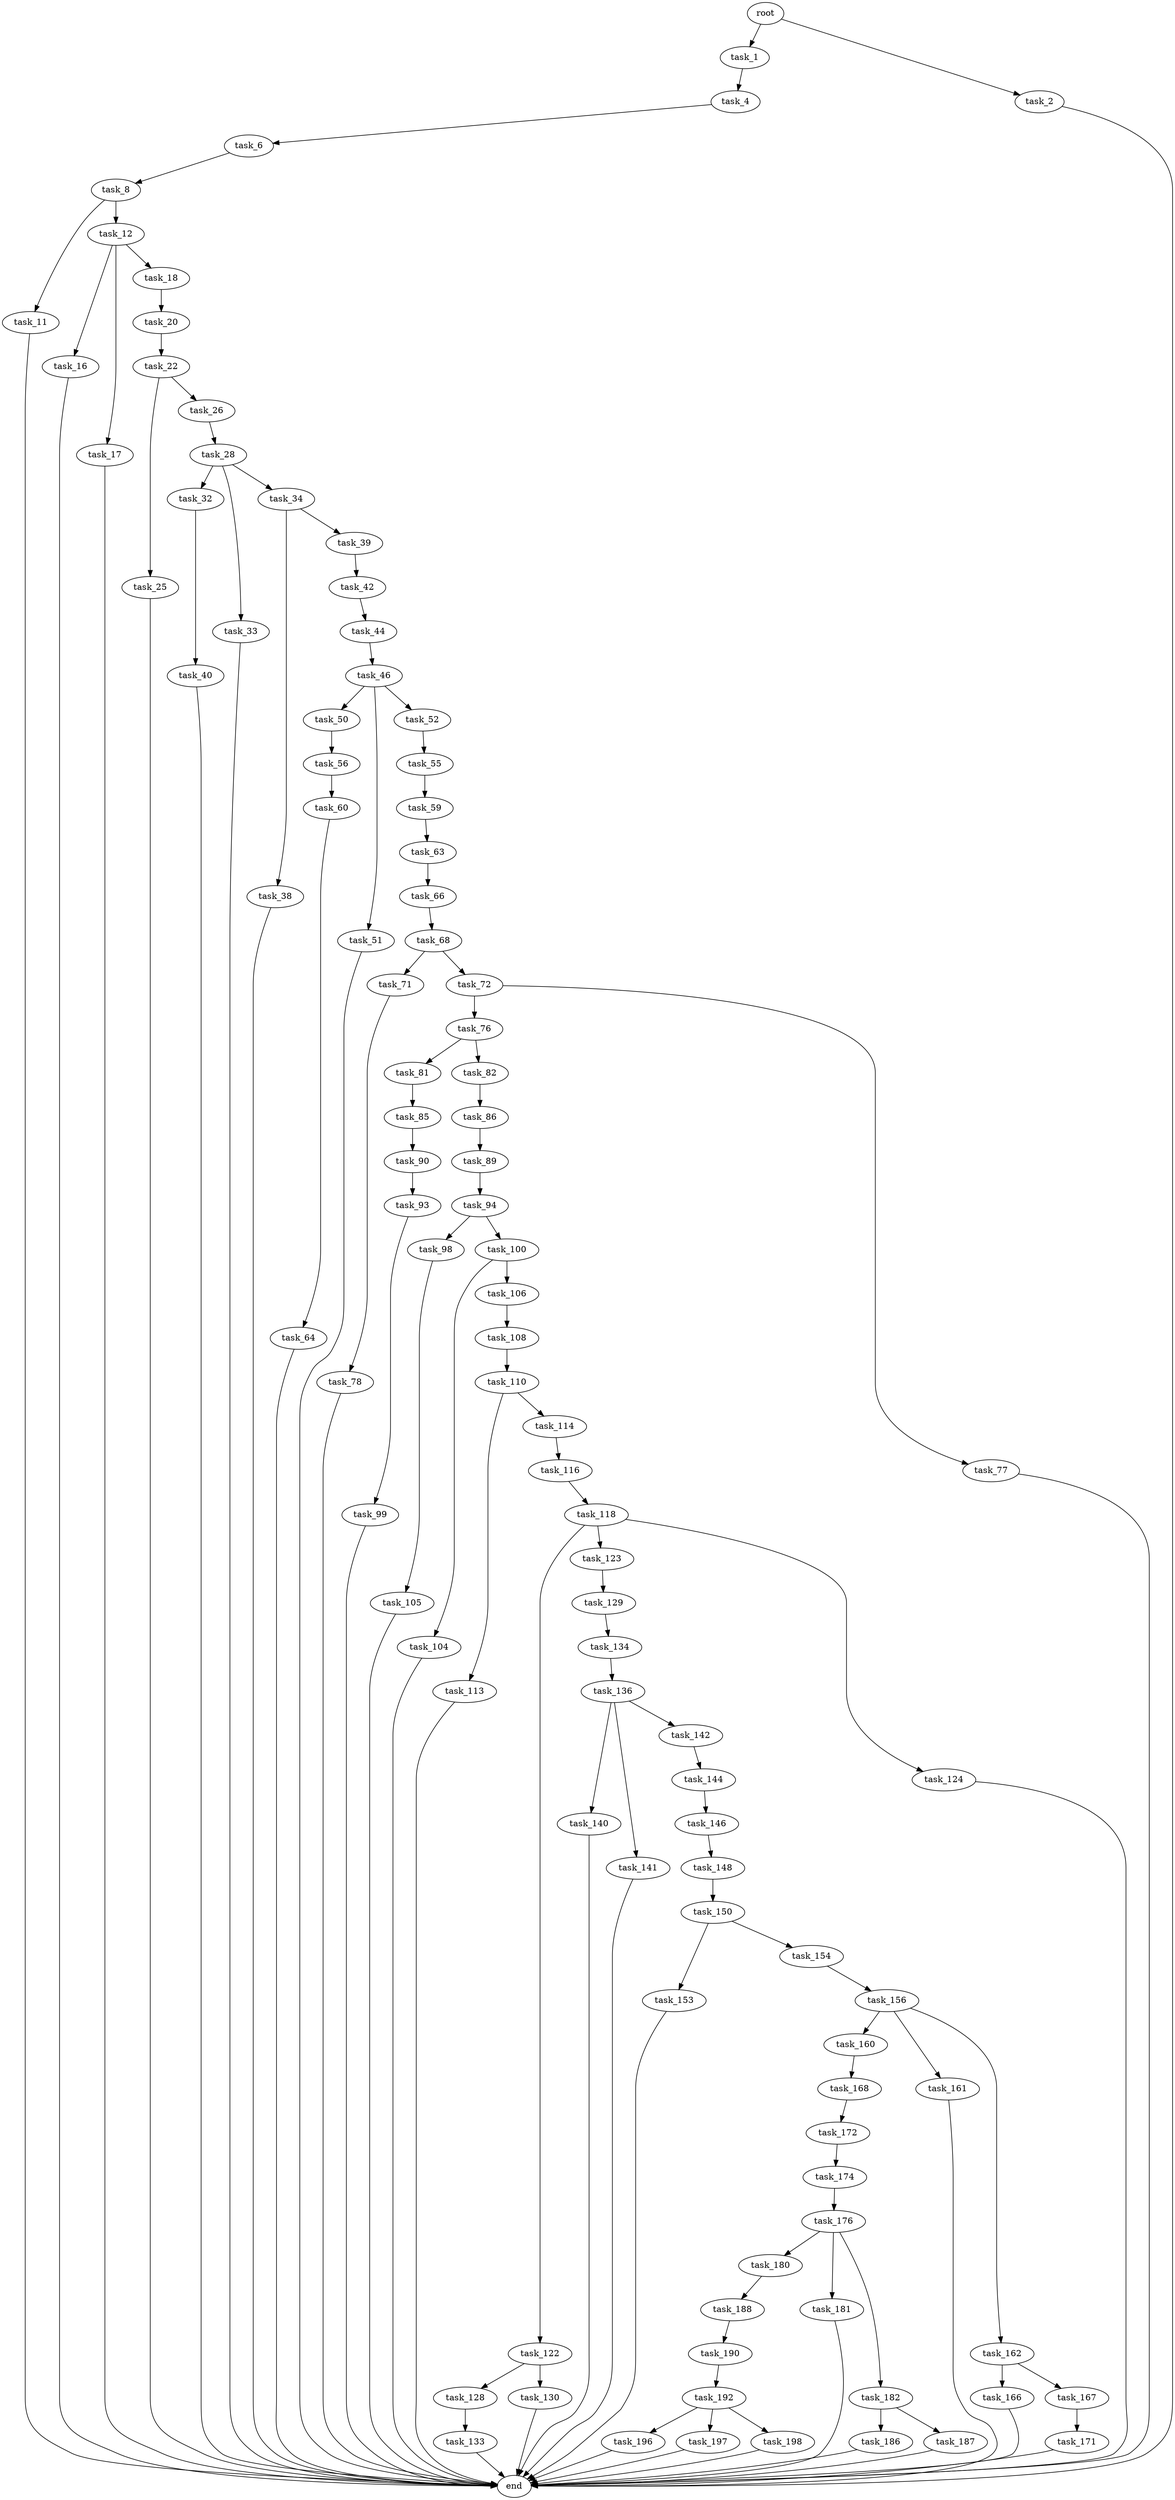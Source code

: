 digraph G {
  root [size="0.000000"];
  task_1 [size="19764542951.000000"];
  task_2 [size="32532326540.000000"];
  task_4 [size="8589934592.000000"];
  task_6 [size="549755813888.000000"];
  task_8 [size="1007618365.000000"];
  task_11 [size="44541231778.000000"];
  task_12 [size="520400157564.000000"];
  task_16 [size="240463472220.000000"];
  task_17 [size="134217728000.000000"];
  task_18 [size="549755813888.000000"];
  task_20 [size="12588022620.000000"];
  task_22 [size="483913148393.000000"];
  task_25 [size="3703494208.000000"];
  task_26 [size="231928233984.000000"];
  task_28 [size="18991174772.000000"];
  task_32 [size="21022473481.000000"];
  task_33 [size="369668297467.000000"];
  task_34 [size="231928233984.000000"];
  task_38 [size="3279732389.000000"];
  task_39 [size="83708941644.000000"];
  task_40 [size="2393331820.000000"];
  task_42 [size="404062395571.000000"];
  task_44 [size="2767828880.000000"];
  task_46 [size="153057000377.000000"];
  task_50 [size="549755813888.000000"];
  task_51 [size="32771457645.000000"];
  task_52 [size="1073741824000.000000"];
  task_55 [size="231928233984.000000"];
  task_56 [size="7539039918.000000"];
  task_59 [size="612053806645.000000"];
  task_60 [size="231928233984.000000"];
  task_63 [size="5724929245.000000"];
  task_64 [size="10190816565.000000"];
  task_66 [size="25607495486.000000"];
  task_68 [size="16726788825.000000"];
  task_71 [size="231928233984.000000"];
  task_72 [size="103122006995.000000"];
  task_76 [size="231928233984.000000"];
  task_77 [size="69530888927.000000"];
  task_78 [size="2055071060.000000"];
  task_81 [size="605047551037.000000"];
  task_82 [size="1817644718.000000"];
  task_85 [size="903323318233.000000"];
  task_86 [size="6558517128.000000"];
  task_89 [size="195765722953.000000"];
  task_90 [size="68719476736.000000"];
  task_93 [size="629461369308.000000"];
  task_94 [size="14510322967.000000"];
  task_98 [size="1178017327.000000"];
  task_99 [size="4027131978.000000"];
  task_100 [size="25788922893.000000"];
  task_104 [size="10101141132.000000"];
  task_105 [size="284507636028.000000"];
  task_106 [size="409479358234.000000"];
  task_108 [size="25831925581.000000"];
  task_110 [size="8517346146.000000"];
  task_113 [size="109605259315.000000"];
  task_114 [size="1906560941.000000"];
  task_116 [size="402925406578.000000"];
  task_118 [size="872983466264.000000"];
  task_122 [size="125729752472.000000"];
  task_123 [size="231928233984.000000"];
  task_124 [size="1961794730.000000"];
  task_128 [size="41397344676.000000"];
  task_129 [size="549755813888.000000"];
  task_130 [size="38895854151.000000"];
  task_133 [size="549755813888.000000"];
  task_134 [size="41757764740.000000"];
  task_136 [size="164335981417.000000"];
  task_140 [size="368293445632.000000"];
  task_141 [size="82281780529.000000"];
  task_142 [size="68719476736.000000"];
  task_144 [size="399286275009.000000"];
  task_146 [size="11852739139.000000"];
  task_148 [size="85442426747.000000"];
  task_150 [size="1073741824000.000000"];
  task_153 [size="368293445632.000000"];
  task_154 [size="368293445632.000000"];
  task_156 [size="549755813888.000000"];
  task_160 [size="14541201406.000000"];
  task_161 [size="549755813888.000000"];
  task_162 [size="45253774638.000000"];
  task_166 [size="757787278.000000"];
  task_167 [size="8589934592.000000"];
  task_168 [size="791283030091.000000"];
  task_171 [size="73588979021.000000"];
  task_172 [size="28991029248.000000"];
  task_174 [size="68719476736.000000"];
  task_176 [size="28991029248.000000"];
  task_180 [size="134217728000.000000"];
  task_181 [size="1481795686.000000"];
  task_182 [size="192411911279.000000"];
  task_186 [size="8705532751.000000"];
  task_187 [size="231928233984.000000"];
  task_188 [size="14221053774.000000"];
  task_190 [size="9078408851.000000"];
  task_192 [size="8589934592.000000"];
  task_196 [size="9806645832.000000"];
  task_197 [size="160761572239.000000"];
  task_198 [size="386608073461.000000"];
  end [size="0.000000"];

  root -> task_1 [size="1.000000"];
  root -> task_2 [size="1.000000"];
  task_1 -> task_4 [size="536870912.000000"];
  task_2 -> end [size="1.000000"];
  task_4 -> task_6 [size="33554432.000000"];
  task_6 -> task_8 [size="536870912.000000"];
  task_8 -> task_11 [size="33554432.000000"];
  task_8 -> task_12 [size="33554432.000000"];
  task_11 -> end [size="1.000000"];
  task_12 -> task_16 [size="838860800.000000"];
  task_12 -> task_17 [size="838860800.000000"];
  task_12 -> task_18 [size="838860800.000000"];
  task_16 -> end [size="1.000000"];
  task_17 -> end [size="1.000000"];
  task_18 -> task_20 [size="536870912.000000"];
  task_20 -> task_22 [size="33554432.000000"];
  task_22 -> task_25 [size="411041792.000000"];
  task_22 -> task_26 [size="411041792.000000"];
  task_25 -> end [size="1.000000"];
  task_26 -> task_28 [size="301989888.000000"];
  task_28 -> task_32 [size="301989888.000000"];
  task_28 -> task_33 [size="301989888.000000"];
  task_28 -> task_34 [size="301989888.000000"];
  task_32 -> task_40 [size="411041792.000000"];
  task_33 -> end [size="1.000000"];
  task_34 -> task_38 [size="301989888.000000"];
  task_34 -> task_39 [size="301989888.000000"];
  task_38 -> end [size="1.000000"];
  task_39 -> task_42 [size="134217728.000000"];
  task_40 -> end [size="1.000000"];
  task_42 -> task_44 [size="536870912.000000"];
  task_44 -> task_46 [size="75497472.000000"];
  task_46 -> task_50 [size="301989888.000000"];
  task_46 -> task_51 [size="301989888.000000"];
  task_46 -> task_52 [size="301989888.000000"];
  task_50 -> task_56 [size="536870912.000000"];
  task_51 -> end [size="1.000000"];
  task_52 -> task_55 [size="838860800.000000"];
  task_55 -> task_59 [size="301989888.000000"];
  task_56 -> task_60 [size="301989888.000000"];
  task_59 -> task_63 [size="679477248.000000"];
  task_60 -> task_64 [size="301989888.000000"];
  task_63 -> task_66 [size="536870912.000000"];
  task_64 -> end [size="1.000000"];
  task_66 -> task_68 [size="33554432.000000"];
  task_68 -> task_71 [size="679477248.000000"];
  task_68 -> task_72 [size="679477248.000000"];
  task_71 -> task_78 [size="301989888.000000"];
  task_72 -> task_76 [size="411041792.000000"];
  task_72 -> task_77 [size="411041792.000000"];
  task_76 -> task_81 [size="301989888.000000"];
  task_76 -> task_82 [size="301989888.000000"];
  task_77 -> end [size="1.000000"];
  task_78 -> end [size="1.000000"];
  task_81 -> task_85 [size="536870912.000000"];
  task_82 -> task_86 [size="75497472.000000"];
  task_85 -> task_90 [size="838860800.000000"];
  task_86 -> task_89 [size="301989888.000000"];
  task_89 -> task_94 [size="301989888.000000"];
  task_90 -> task_93 [size="134217728.000000"];
  task_93 -> task_99 [size="536870912.000000"];
  task_94 -> task_98 [size="679477248.000000"];
  task_94 -> task_100 [size="679477248.000000"];
  task_98 -> task_105 [size="134217728.000000"];
  task_99 -> end [size="1.000000"];
  task_100 -> task_104 [size="411041792.000000"];
  task_100 -> task_106 [size="411041792.000000"];
  task_104 -> end [size="1.000000"];
  task_105 -> end [size="1.000000"];
  task_106 -> task_108 [size="301989888.000000"];
  task_108 -> task_110 [size="536870912.000000"];
  task_110 -> task_113 [size="838860800.000000"];
  task_110 -> task_114 [size="838860800.000000"];
  task_113 -> end [size="1.000000"];
  task_114 -> task_116 [size="33554432.000000"];
  task_116 -> task_118 [size="301989888.000000"];
  task_118 -> task_122 [size="536870912.000000"];
  task_118 -> task_123 [size="536870912.000000"];
  task_118 -> task_124 [size="536870912.000000"];
  task_122 -> task_128 [size="209715200.000000"];
  task_122 -> task_130 [size="209715200.000000"];
  task_123 -> task_129 [size="301989888.000000"];
  task_124 -> end [size="1.000000"];
  task_128 -> task_133 [size="134217728.000000"];
  task_129 -> task_134 [size="536870912.000000"];
  task_130 -> end [size="1.000000"];
  task_133 -> end [size="1.000000"];
  task_134 -> task_136 [size="679477248.000000"];
  task_136 -> task_140 [size="536870912.000000"];
  task_136 -> task_141 [size="536870912.000000"];
  task_136 -> task_142 [size="536870912.000000"];
  task_140 -> end [size="1.000000"];
  task_141 -> end [size="1.000000"];
  task_142 -> task_144 [size="134217728.000000"];
  task_144 -> task_146 [size="411041792.000000"];
  task_146 -> task_148 [size="209715200.000000"];
  task_148 -> task_150 [size="75497472.000000"];
  task_150 -> task_153 [size="838860800.000000"];
  task_150 -> task_154 [size="838860800.000000"];
  task_153 -> end [size="1.000000"];
  task_154 -> task_156 [size="411041792.000000"];
  task_156 -> task_160 [size="536870912.000000"];
  task_156 -> task_161 [size="536870912.000000"];
  task_156 -> task_162 [size="536870912.000000"];
  task_160 -> task_168 [size="536870912.000000"];
  task_161 -> end [size="1.000000"];
  task_162 -> task_166 [size="33554432.000000"];
  task_162 -> task_167 [size="33554432.000000"];
  task_166 -> end [size="1.000000"];
  task_167 -> task_171 [size="33554432.000000"];
  task_168 -> task_172 [size="536870912.000000"];
  task_171 -> end [size="1.000000"];
  task_172 -> task_174 [size="75497472.000000"];
  task_174 -> task_176 [size="134217728.000000"];
  task_176 -> task_180 [size="75497472.000000"];
  task_176 -> task_181 [size="75497472.000000"];
  task_176 -> task_182 [size="75497472.000000"];
  task_180 -> task_188 [size="209715200.000000"];
  task_181 -> end [size="1.000000"];
  task_182 -> task_186 [size="134217728.000000"];
  task_182 -> task_187 [size="134217728.000000"];
  task_186 -> end [size="1.000000"];
  task_187 -> end [size="1.000000"];
  task_188 -> task_190 [size="301989888.000000"];
  task_190 -> task_192 [size="209715200.000000"];
  task_192 -> task_196 [size="33554432.000000"];
  task_192 -> task_197 [size="33554432.000000"];
  task_192 -> task_198 [size="33554432.000000"];
  task_196 -> end [size="1.000000"];
  task_197 -> end [size="1.000000"];
  task_198 -> end [size="1.000000"];
}
